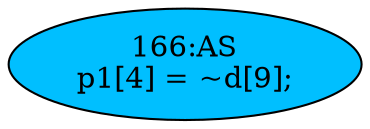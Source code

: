 strict digraph "" {
	node [label="\N"];
	"166:AS"	 [ast="<pyverilog.vparser.ast.Assign object at 0x7f40783b45d0>",
		def_var="['p1']",
		fillcolor=deepskyblue,
		label="166:AS
p1[4] = ~d[9];",
		statements="[]",
		style=filled,
		typ=Assign,
		use_var="['d']"];
}
